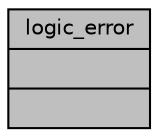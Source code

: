 digraph "logic_error"
{
 // INTERACTIVE_SVG=YES
  bgcolor="transparent";
  edge [fontname="Helvetica",fontsize="10",labelfontname="Helvetica",labelfontsize="10"];
  node [fontname="Helvetica",fontsize="10",shape=record];
  Node1 [label="{logic_error\n||}",height=0.2,width=0.4,color="black", fillcolor="grey75", style="filled", fontcolor="black"];
}
